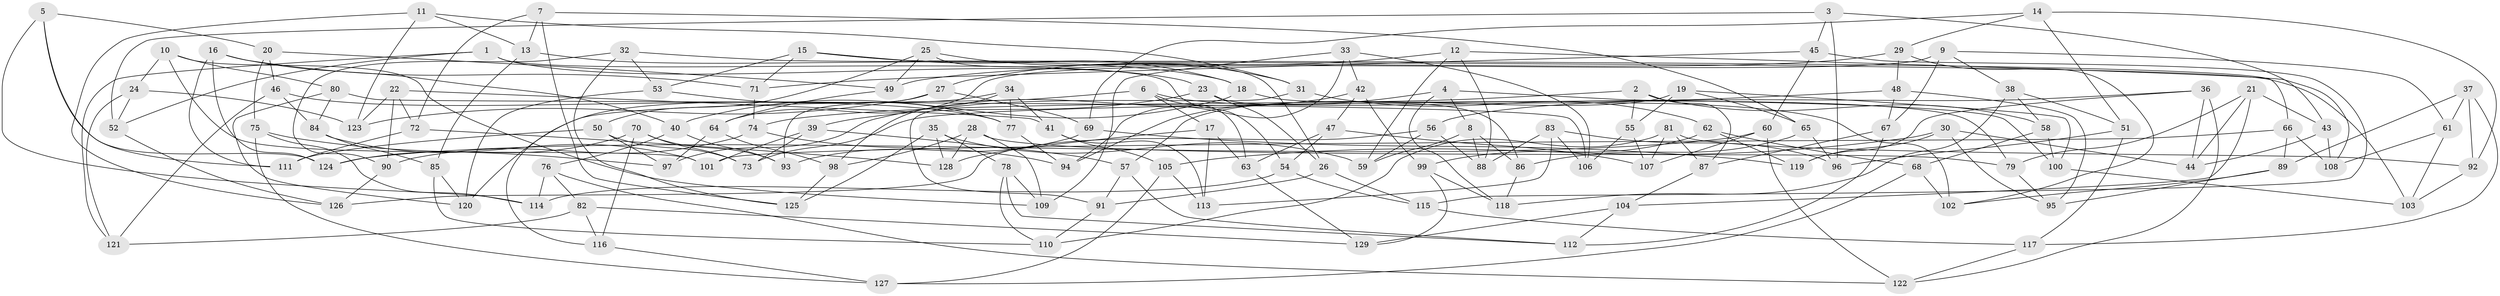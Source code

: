// coarse degree distribution, {11: 0.05434782608695652, 10: 0.021739130434782608, 4: 0.8369565217391305, 12: 0.010869565217391304, 2: 0.021739130434782608, 9: 0.010869565217391304, 3: 0.043478260869565216}
// Generated by graph-tools (version 1.1) at 2025/53/03/04/25 22:53:54]
// undirected, 129 vertices, 258 edges
graph export_dot {
  node [color=gray90,style=filled];
  1;
  2;
  3;
  4;
  5;
  6;
  7;
  8;
  9;
  10;
  11;
  12;
  13;
  14;
  15;
  16;
  17;
  18;
  19;
  20;
  21;
  22;
  23;
  24;
  25;
  26;
  27;
  28;
  29;
  30;
  31;
  32;
  33;
  34;
  35;
  36;
  37;
  38;
  39;
  40;
  41;
  42;
  43;
  44;
  45;
  46;
  47;
  48;
  49;
  50;
  51;
  52;
  53;
  54;
  55;
  56;
  57;
  58;
  59;
  60;
  61;
  62;
  63;
  64;
  65;
  66;
  67;
  68;
  69;
  70;
  71;
  72;
  73;
  74;
  75;
  76;
  77;
  78;
  79;
  80;
  81;
  82;
  83;
  84;
  85;
  86;
  87;
  88;
  89;
  90;
  91;
  92;
  93;
  94;
  95;
  96;
  97;
  98;
  99;
  100;
  101;
  102;
  103;
  104;
  105;
  106;
  107;
  108;
  109;
  110;
  111;
  112;
  113;
  114;
  115;
  116;
  117;
  118;
  119;
  120;
  121;
  122;
  123;
  124;
  125;
  126;
  127;
  128;
  129;
  1 -- 54;
  1 -- 23;
  1 -- 52;
  1 -- 121;
  2 -- 55;
  2 -- 87;
  2 -- 74;
  2 -- 58;
  3 -- 96;
  3 -- 45;
  3 -- 43;
  3 -- 52;
  4 -- 100;
  4 -- 94;
  4 -- 118;
  4 -- 8;
  5 -- 111;
  5 -- 114;
  5 -- 20;
  5 -- 124;
  6 -- 120;
  6 -- 63;
  6 -- 17;
  6 -- 102;
  7 -- 125;
  7 -- 72;
  7 -- 13;
  7 -- 65;
  8 -- 88;
  8 -- 86;
  8 -- 59;
  9 -- 64;
  9 -- 38;
  9 -- 61;
  9 -- 67;
  10 -- 101;
  10 -- 109;
  10 -- 24;
  10 -- 80;
  11 -- 13;
  11 -- 126;
  11 -- 123;
  11 -- 31;
  12 -- 108;
  12 -- 27;
  12 -- 88;
  12 -- 59;
  13 -- 85;
  13 -- 18;
  14 -- 92;
  14 -- 29;
  14 -- 51;
  14 -- 69;
  15 -- 53;
  15 -- 18;
  15 -- 71;
  15 -- 66;
  16 -- 111;
  16 -- 71;
  16 -- 124;
  16 -- 40;
  17 -- 113;
  17 -- 128;
  17 -- 63;
  18 -- 79;
  18 -- 40;
  19 -- 65;
  19 -- 57;
  19 -- 55;
  19 -- 100;
  20 -- 75;
  20 -- 49;
  20 -- 46;
  21 -- 104;
  21 -- 79;
  21 -- 43;
  21 -- 44;
  22 -- 90;
  22 -- 123;
  22 -- 41;
  22 -- 72;
  23 -- 26;
  23 -- 86;
  23 -- 39;
  24 -- 121;
  24 -- 123;
  24 -- 52;
  25 -- 49;
  25 -- 50;
  25 -- 31;
  25 -- 26;
  26 -- 91;
  26 -- 115;
  27 -- 93;
  27 -- 69;
  27 -- 123;
  28 -- 128;
  28 -- 79;
  28 -- 109;
  28 -- 98;
  29 -- 48;
  29 -- 49;
  29 -- 102;
  30 -- 44;
  30 -- 95;
  30 -- 105;
  30 -- 119;
  31 -- 62;
  31 -- 91;
  32 -- 103;
  32 -- 90;
  32 -- 53;
  32 -- 125;
  33 -- 109;
  33 -- 106;
  33 -- 94;
  33 -- 42;
  34 -- 116;
  34 -- 77;
  34 -- 98;
  34 -- 41;
  35 -- 78;
  35 -- 59;
  35 -- 128;
  35 -- 125;
  36 -- 44;
  36 -- 122;
  36 -- 119;
  36 -- 56;
  37 -- 92;
  37 -- 89;
  37 -- 117;
  37 -- 61;
  38 -- 58;
  38 -- 51;
  38 -- 118;
  39 -- 57;
  39 -- 73;
  39 -- 101;
  40 -- 76;
  40 -- 93;
  41 -- 113;
  41 -- 105;
  42 -- 97;
  42 -- 99;
  42 -- 47;
  43 -- 108;
  43 -- 44;
  45 -- 115;
  45 -- 71;
  45 -- 60;
  46 -- 121;
  46 -- 77;
  46 -- 84;
  47 -- 54;
  47 -- 63;
  47 -- 107;
  48 -- 67;
  48 -- 95;
  48 -- 73;
  49 -- 64;
  50 -- 111;
  50 -- 73;
  50 -- 97;
  51 -- 96;
  51 -- 117;
  52 -- 126;
  53 -- 120;
  53 -- 77;
  54 -- 115;
  54 -- 114;
  55 -- 107;
  55 -- 106;
  56 -- 126;
  56 -- 59;
  56 -- 88;
  57 -- 112;
  57 -- 91;
  58 -- 68;
  58 -- 100;
  60 -- 122;
  60 -- 107;
  60 -- 124;
  61 -- 103;
  61 -- 108;
  62 -- 119;
  62 -- 99;
  62 -- 68;
  63 -- 129;
  64 -- 97;
  64 -- 98;
  65 -- 96;
  65 -- 86;
  66 -- 101;
  66 -- 89;
  66 -- 108;
  67 -- 112;
  67 -- 87;
  68 -- 127;
  68 -- 102;
  69 -- 93;
  69 -- 119;
  70 -- 93;
  70 -- 116;
  70 -- 124;
  70 -- 73;
  71 -- 74;
  72 -- 111;
  72 -- 128;
  74 -- 90;
  74 -- 94;
  75 -- 97;
  75 -- 127;
  75 -- 114;
  76 -- 114;
  76 -- 122;
  76 -- 82;
  77 -- 94;
  78 -- 109;
  78 -- 110;
  78 -- 112;
  79 -- 95;
  80 -- 120;
  80 -- 84;
  80 -- 106;
  81 -- 107;
  81 -- 110;
  81 -- 87;
  81 -- 92;
  82 -- 116;
  82 -- 121;
  82 -- 129;
  83 -- 106;
  83 -- 96;
  83 -- 88;
  83 -- 113;
  84 -- 85;
  84 -- 101;
  85 -- 110;
  85 -- 120;
  86 -- 118;
  87 -- 104;
  89 -- 102;
  89 -- 95;
  90 -- 126;
  91 -- 110;
  92 -- 103;
  98 -- 125;
  99 -- 129;
  99 -- 118;
  100 -- 103;
  104 -- 129;
  104 -- 112;
  105 -- 113;
  105 -- 127;
  115 -- 117;
  116 -- 127;
  117 -- 122;
}
